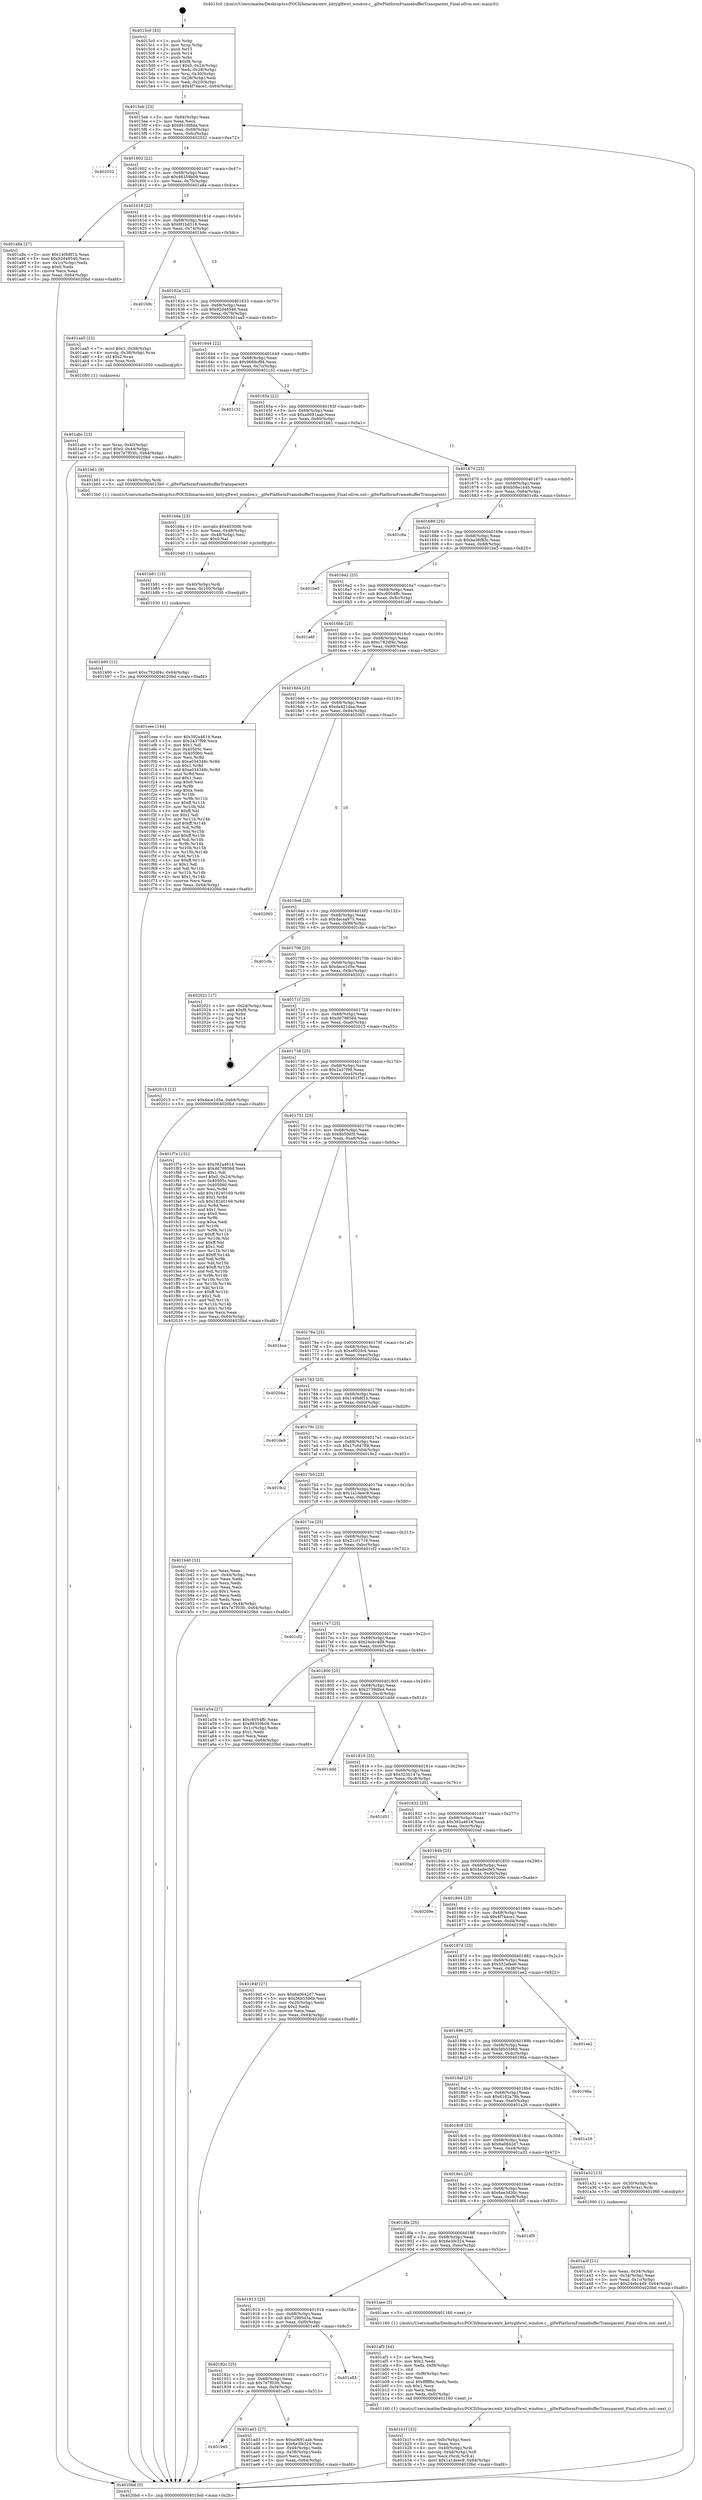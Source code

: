 digraph "0x4015c0" {
  label = "0x4015c0 (/mnt/c/Users/mathe/Desktop/tcc/POCII/binaries/extr_kittyglfwwl_window.c__glfwPlatformFramebufferTransparent_Final-ollvm.out::main(0))"
  labelloc = "t"
  node[shape=record]

  Entry [label="",width=0.3,height=0.3,shape=circle,fillcolor=black,style=filled]
  "0x4015eb" [label="{
     0x4015eb [23]\l
     | [instrs]\l
     &nbsp;&nbsp;0x4015eb \<+3\>: mov -0x64(%rbp),%eax\l
     &nbsp;&nbsp;0x4015ee \<+2\>: mov %eax,%ecx\l
     &nbsp;&nbsp;0x4015f0 \<+6\>: sub $0x841fd8da,%ecx\l
     &nbsp;&nbsp;0x4015f6 \<+3\>: mov %eax,-0x68(%rbp)\l
     &nbsp;&nbsp;0x4015f9 \<+3\>: mov %ecx,-0x6c(%rbp)\l
     &nbsp;&nbsp;0x4015fc \<+6\>: je 0000000000402032 \<main+0xa72\>\l
  }"]
  "0x402032" [label="{
     0x402032\l
  }", style=dashed]
  "0x401602" [label="{
     0x401602 [22]\l
     | [instrs]\l
     &nbsp;&nbsp;0x401602 \<+5\>: jmp 0000000000401607 \<main+0x47\>\l
     &nbsp;&nbsp;0x401607 \<+3\>: mov -0x68(%rbp),%eax\l
     &nbsp;&nbsp;0x40160a \<+5\>: sub $0x88359b09,%eax\l
     &nbsp;&nbsp;0x40160f \<+3\>: mov %eax,-0x70(%rbp)\l
     &nbsp;&nbsp;0x401612 \<+6\>: je 0000000000401a8a \<main+0x4ca\>\l
  }"]
  Exit [label="",width=0.3,height=0.3,shape=circle,fillcolor=black,style=filled,peripheries=2]
  "0x401a8a" [label="{
     0x401a8a [27]\l
     | [instrs]\l
     &nbsp;&nbsp;0x401a8a \<+5\>: mov $0x140b8f1b,%eax\l
     &nbsp;&nbsp;0x401a8f \<+5\>: mov $0x92d48546,%ecx\l
     &nbsp;&nbsp;0x401a94 \<+3\>: mov -0x1c(%rbp),%edx\l
     &nbsp;&nbsp;0x401a97 \<+3\>: cmp $0x0,%edx\l
     &nbsp;&nbsp;0x401a9a \<+3\>: cmove %ecx,%eax\l
     &nbsp;&nbsp;0x401a9d \<+3\>: mov %eax,-0x64(%rbp)\l
     &nbsp;&nbsp;0x401aa0 \<+5\>: jmp 00000000004020bd \<main+0xafd\>\l
  }"]
  "0x401618" [label="{
     0x401618 [22]\l
     | [instrs]\l
     &nbsp;&nbsp;0x401618 \<+5\>: jmp 000000000040161d \<main+0x5d\>\l
     &nbsp;&nbsp;0x40161d \<+3\>: mov -0x68(%rbp),%eax\l
     &nbsp;&nbsp;0x401620 \<+5\>: sub $0x8f1bd518,%eax\l
     &nbsp;&nbsp;0x401625 \<+3\>: mov %eax,-0x74(%rbp)\l
     &nbsp;&nbsp;0x401628 \<+6\>: je 0000000000401b9c \<main+0x5dc\>\l
  }"]
  "0x401b90" [label="{
     0x401b90 [12]\l
     | [instrs]\l
     &nbsp;&nbsp;0x401b90 \<+7\>: movl $0xc782df4c,-0x64(%rbp)\l
     &nbsp;&nbsp;0x401b97 \<+5\>: jmp 00000000004020bd \<main+0xafd\>\l
  }"]
  "0x401b9c" [label="{
     0x401b9c\l
  }", style=dashed]
  "0x40162e" [label="{
     0x40162e [22]\l
     | [instrs]\l
     &nbsp;&nbsp;0x40162e \<+5\>: jmp 0000000000401633 \<main+0x73\>\l
     &nbsp;&nbsp;0x401633 \<+3\>: mov -0x68(%rbp),%eax\l
     &nbsp;&nbsp;0x401636 \<+5\>: sub $0x92d48546,%eax\l
     &nbsp;&nbsp;0x40163b \<+3\>: mov %eax,-0x78(%rbp)\l
     &nbsp;&nbsp;0x40163e \<+6\>: je 0000000000401aa5 \<main+0x4e5\>\l
  }"]
  "0x401b81" [label="{
     0x401b81 [15]\l
     | [instrs]\l
     &nbsp;&nbsp;0x401b81 \<+4\>: mov -0x40(%rbp),%rdi\l
     &nbsp;&nbsp;0x401b85 \<+6\>: mov %eax,-0x100(%rbp)\l
     &nbsp;&nbsp;0x401b8b \<+5\>: call 0000000000401030 \<free@plt\>\l
     | [calls]\l
     &nbsp;&nbsp;0x401030 \{1\} (unknown)\l
  }"]
  "0x401aa5" [label="{
     0x401aa5 [23]\l
     | [instrs]\l
     &nbsp;&nbsp;0x401aa5 \<+7\>: movl $0x1,-0x38(%rbp)\l
     &nbsp;&nbsp;0x401aac \<+4\>: movslq -0x38(%rbp),%rax\l
     &nbsp;&nbsp;0x401ab0 \<+4\>: shl $0x2,%rax\l
     &nbsp;&nbsp;0x401ab4 \<+3\>: mov %rax,%rdi\l
     &nbsp;&nbsp;0x401ab7 \<+5\>: call 0000000000401050 \<malloc@plt\>\l
     | [calls]\l
     &nbsp;&nbsp;0x401050 \{1\} (unknown)\l
  }"]
  "0x401644" [label="{
     0x401644 [22]\l
     | [instrs]\l
     &nbsp;&nbsp;0x401644 \<+5\>: jmp 0000000000401649 \<main+0x89\>\l
     &nbsp;&nbsp;0x401649 \<+3\>: mov -0x68(%rbp),%eax\l
     &nbsp;&nbsp;0x40164c \<+5\>: sub $0x9666cf94,%eax\l
     &nbsp;&nbsp;0x401651 \<+3\>: mov %eax,-0x7c(%rbp)\l
     &nbsp;&nbsp;0x401654 \<+6\>: je 0000000000401c32 \<main+0x672\>\l
  }"]
  "0x401b6a" [label="{
     0x401b6a [23]\l
     | [instrs]\l
     &nbsp;&nbsp;0x401b6a \<+10\>: movabs $0x4030d6,%rdi\l
     &nbsp;&nbsp;0x401b74 \<+3\>: mov %eax,-0x48(%rbp)\l
     &nbsp;&nbsp;0x401b77 \<+3\>: mov -0x48(%rbp),%esi\l
     &nbsp;&nbsp;0x401b7a \<+2\>: mov $0x0,%al\l
     &nbsp;&nbsp;0x401b7c \<+5\>: call 0000000000401040 \<printf@plt\>\l
     | [calls]\l
     &nbsp;&nbsp;0x401040 \{1\} (unknown)\l
  }"]
  "0x401c32" [label="{
     0x401c32\l
  }", style=dashed]
  "0x40165a" [label="{
     0x40165a [22]\l
     | [instrs]\l
     &nbsp;&nbsp;0x40165a \<+5\>: jmp 000000000040165f \<main+0x9f\>\l
     &nbsp;&nbsp;0x40165f \<+3\>: mov -0x68(%rbp),%eax\l
     &nbsp;&nbsp;0x401662 \<+5\>: sub $0xa0691aab,%eax\l
     &nbsp;&nbsp;0x401667 \<+3\>: mov %eax,-0x80(%rbp)\l
     &nbsp;&nbsp;0x40166a \<+6\>: je 0000000000401b61 \<main+0x5a1\>\l
  }"]
  "0x401b1f" [label="{
     0x401b1f [33]\l
     | [instrs]\l
     &nbsp;&nbsp;0x401b1f \<+6\>: mov -0xfc(%rbp),%ecx\l
     &nbsp;&nbsp;0x401b25 \<+3\>: imul %eax,%ecx\l
     &nbsp;&nbsp;0x401b28 \<+4\>: mov -0x40(%rbp),%rdi\l
     &nbsp;&nbsp;0x401b2c \<+4\>: movslq -0x44(%rbp),%r8\l
     &nbsp;&nbsp;0x401b30 \<+4\>: mov %ecx,(%rdi,%r8,4)\l
     &nbsp;&nbsp;0x401b34 \<+7\>: movl $0x1a1deec9,-0x64(%rbp)\l
     &nbsp;&nbsp;0x401b3b \<+5\>: jmp 00000000004020bd \<main+0xafd\>\l
  }"]
  "0x401b61" [label="{
     0x401b61 [9]\l
     | [instrs]\l
     &nbsp;&nbsp;0x401b61 \<+4\>: mov -0x40(%rbp),%rdi\l
     &nbsp;&nbsp;0x401b65 \<+5\>: call 00000000004015b0 \<_glfwPlatformFramebufferTransparent\>\l
     | [calls]\l
     &nbsp;&nbsp;0x4015b0 \{1\} (/mnt/c/Users/mathe/Desktop/tcc/POCII/binaries/extr_kittyglfwwl_window.c__glfwPlatformFramebufferTransparent_Final-ollvm.out::_glfwPlatformFramebufferTransparent)\l
  }"]
  "0x401670" [label="{
     0x401670 [25]\l
     | [instrs]\l
     &nbsp;&nbsp;0x401670 \<+5\>: jmp 0000000000401675 \<main+0xb5\>\l
     &nbsp;&nbsp;0x401675 \<+3\>: mov -0x68(%rbp),%eax\l
     &nbsp;&nbsp;0x401678 \<+5\>: sub $0xb56e144b,%eax\l
     &nbsp;&nbsp;0x40167d \<+6\>: mov %eax,-0x84(%rbp)\l
     &nbsp;&nbsp;0x401683 \<+6\>: je 0000000000401c8a \<main+0x6ca\>\l
  }"]
  "0x401af3" [label="{
     0x401af3 [44]\l
     | [instrs]\l
     &nbsp;&nbsp;0x401af3 \<+2\>: xor %ecx,%ecx\l
     &nbsp;&nbsp;0x401af5 \<+5\>: mov $0x2,%edx\l
     &nbsp;&nbsp;0x401afa \<+6\>: mov %edx,-0xf8(%rbp)\l
     &nbsp;&nbsp;0x401b00 \<+1\>: cltd\l
     &nbsp;&nbsp;0x401b01 \<+6\>: mov -0xf8(%rbp),%esi\l
     &nbsp;&nbsp;0x401b07 \<+2\>: idiv %esi\l
     &nbsp;&nbsp;0x401b09 \<+6\>: imul $0xfffffffe,%edx,%edx\l
     &nbsp;&nbsp;0x401b0f \<+3\>: sub $0x1,%ecx\l
     &nbsp;&nbsp;0x401b12 \<+2\>: sub %ecx,%edx\l
     &nbsp;&nbsp;0x401b14 \<+6\>: mov %edx,-0xfc(%rbp)\l
     &nbsp;&nbsp;0x401b1a \<+5\>: call 0000000000401160 \<next_i\>\l
     | [calls]\l
     &nbsp;&nbsp;0x401160 \{1\} (/mnt/c/Users/mathe/Desktop/tcc/POCII/binaries/extr_kittyglfwwl_window.c__glfwPlatformFramebufferTransparent_Final-ollvm.out::next_i)\l
  }"]
  "0x401c8a" [label="{
     0x401c8a\l
  }", style=dashed]
  "0x401689" [label="{
     0x401689 [25]\l
     | [instrs]\l
     &nbsp;&nbsp;0x401689 \<+5\>: jmp 000000000040168e \<main+0xce\>\l
     &nbsp;&nbsp;0x40168e \<+3\>: mov -0x68(%rbp),%eax\l
     &nbsp;&nbsp;0x401691 \<+5\>: sub $0xba36f83c,%eax\l
     &nbsp;&nbsp;0x401696 \<+6\>: mov %eax,-0x88(%rbp)\l
     &nbsp;&nbsp;0x40169c \<+6\>: je 0000000000401be5 \<main+0x625\>\l
  }"]
  "0x401945" [label="{
     0x401945\l
  }", style=dashed]
  "0x401be5" [label="{
     0x401be5\l
  }", style=dashed]
  "0x4016a2" [label="{
     0x4016a2 [25]\l
     | [instrs]\l
     &nbsp;&nbsp;0x4016a2 \<+5\>: jmp 00000000004016a7 \<main+0xe7\>\l
     &nbsp;&nbsp;0x4016a7 \<+3\>: mov -0x68(%rbp),%eax\l
     &nbsp;&nbsp;0x4016aa \<+5\>: sub $0xc6054ffc,%eax\l
     &nbsp;&nbsp;0x4016af \<+6\>: mov %eax,-0x8c(%rbp)\l
     &nbsp;&nbsp;0x4016b5 \<+6\>: je 0000000000401a6f \<main+0x4af\>\l
  }"]
  "0x401ad3" [label="{
     0x401ad3 [27]\l
     | [instrs]\l
     &nbsp;&nbsp;0x401ad3 \<+5\>: mov $0xa0691aab,%eax\l
     &nbsp;&nbsp;0x401ad8 \<+5\>: mov $0x6e3fe324,%ecx\l
     &nbsp;&nbsp;0x401add \<+3\>: mov -0x44(%rbp),%edx\l
     &nbsp;&nbsp;0x401ae0 \<+3\>: cmp -0x38(%rbp),%edx\l
     &nbsp;&nbsp;0x401ae3 \<+3\>: cmovl %ecx,%eax\l
     &nbsp;&nbsp;0x401ae6 \<+3\>: mov %eax,-0x64(%rbp)\l
     &nbsp;&nbsp;0x401ae9 \<+5\>: jmp 00000000004020bd \<main+0xafd\>\l
  }"]
  "0x401a6f" [label="{
     0x401a6f\l
  }", style=dashed]
  "0x4016bb" [label="{
     0x4016bb [25]\l
     | [instrs]\l
     &nbsp;&nbsp;0x4016bb \<+5\>: jmp 00000000004016c0 \<main+0x100\>\l
     &nbsp;&nbsp;0x4016c0 \<+3\>: mov -0x68(%rbp),%eax\l
     &nbsp;&nbsp;0x4016c3 \<+5\>: sub $0xc782df4c,%eax\l
     &nbsp;&nbsp;0x4016c8 \<+6\>: mov %eax,-0x90(%rbp)\l
     &nbsp;&nbsp;0x4016ce \<+6\>: je 0000000000401eee \<main+0x92e\>\l
  }"]
  "0x40192c" [label="{
     0x40192c [25]\l
     | [instrs]\l
     &nbsp;&nbsp;0x40192c \<+5\>: jmp 0000000000401931 \<main+0x371\>\l
     &nbsp;&nbsp;0x401931 \<+3\>: mov -0x68(%rbp),%eax\l
     &nbsp;&nbsp;0x401934 \<+5\>: sub $0x7e7f03fc,%eax\l
     &nbsp;&nbsp;0x401939 \<+6\>: mov %eax,-0xf4(%rbp)\l
     &nbsp;&nbsp;0x40193f \<+6\>: je 0000000000401ad3 \<main+0x513\>\l
  }"]
  "0x401eee" [label="{
     0x401eee [144]\l
     | [instrs]\l
     &nbsp;&nbsp;0x401eee \<+5\>: mov $0x392a4614,%eax\l
     &nbsp;&nbsp;0x401ef3 \<+5\>: mov $0x2a37f99,%ecx\l
     &nbsp;&nbsp;0x401ef8 \<+2\>: mov $0x1,%dl\l
     &nbsp;&nbsp;0x401efa \<+7\>: mov 0x40505c,%esi\l
     &nbsp;&nbsp;0x401f01 \<+7\>: mov 0x405060,%edi\l
     &nbsp;&nbsp;0x401f08 \<+3\>: mov %esi,%r8d\l
     &nbsp;&nbsp;0x401f0b \<+7\>: sub $0xa034348c,%r8d\l
     &nbsp;&nbsp;0x401f12 \<+4\>: sub $0x1,%r8d\l
     &nbsp;&nbsp;0x401f16 \<+7\>: add $0xa034348c,%r8d\l
     &nbsp;&nbsp;0x401f1d \<+4\>: imul %r8d,%esi\l
     &nbsp;&nbsp;0x401f21 \<+3\>: and $0x1,%esi\l
     &nbsp;&nbsp;0x401f24 \<+3\>: cmp $0x0,%esi\l
     &nbsp;&nbsp;0x401f27 \<+4\>: sete %r9b\l
     &nbsp;&nbsp;0x401f2b \<+3\>: cmp $0xa,%edi\l
     &nbsp;&nbsp;0x401f2e \<+4\>: setl %r10b\l
     &nbsp;&nbsp;0x401f32 \<+3\>: mov %r9b,%r11b\l
     &nbsp;&nbsp;0x401f35 \<+4\>: xor $0xff,%r11b\l
     &nbsp;&nbsp;0x401f39 \<+3\>: mov %r10b,%bl\l
     &nbsp;&nbsp;0x401f3c \<+3\>: xor $0xff,%bl\l
     &nbsp;&nbsp;0x401f3f \<+3\>: xor $0x1,%dl\l
     &nbsp;&nbsp;0x401f42 \<+3\>: mov %r11b,%r14b\l
     &nbsp;&nbsp;0x401f45 \<+4\>: and $0xff,%r14b\l
     &nbsp;&nbsp;0x401f49 \<+3\>: and %dl,%r9b\l
     &nbsp;&nbsp;0x401f4c \<+3\>: mov %bl,%r15b\l
     &nbsp;&nbsp;0x401f4f \<+4\>: and $0xff,%r15b\l
     &nbsp;&nbsp;0x401f53 \<+3\>: and %dl,%r10b\l
     &nbsp;&nbsp;0x401f56 \<+3\>: or %r9b,%r14b\l
     &nbsp;&nbsp;0x401f59 \<+3\>: or %r10b,%r15b\l
     &nbsp;&nbsp;0x401f5c \<+3\>: xor %r15b,%r14b\l
     &nbsp;&nbsp;0x401f5f \<+3\>: or %bl,%r11b\l
     &nbsp;&nbsp;0x401f62 \<+4\>: xor $0xff,%r11b\l
     &nbsp;&nbsp;0x401f66 \<+3\>: or $0x1,%dl\l
     &nbsp;&nbsp;0x401f69 \<+3\>: and %dl,%r11b\l
     &nbsp;&nbsp;0x401f6c \<+3\>: or %r11b,%r14b\l
     &nbsp;&nbsp;0x401f6f \<+4\>: test $0x1,%r14b\l
     &nbsp;&nbsp;0x401f73 \<+3\>: cmovne %ecx,%eax\l
     &nbsp;&nbsp;0x401f76 \<+3\>: mov %eax,-0x64(%rbp)\l
     &nbsp;&nbsp;0x401f79 \<+5\>: jmp 00000000004020bd \<main+0xafd\>\l
  }"]
  "0x4016d4" [label="{
     0x4016d4 [25]\l
     | [instrs]\l
     &nbsp;&nbsp;0x4016d4 \<+5\>: jmp 00000000004016d9 \<main+0x119\>\l
     &nbsp;&nbsp;0x4016d9 \<+3\>: mov -0x68(%rbp),%eax\l
     &nbsp;&nbsp;0x4016dc \<+5\>: sub $0xda421daa,%eax\l
     &nbsp;&nbsp;0x4016e1 \<+6\>: mov %eax,-0x94(%rbp)\l
     &nbsp;&nbsp;0x4016e7 \<+6\>: je 0000000000402063 \<main+0xaa3\>\l
  }"]
  "0x401e85" [label="{
     0x401e85\l
  }", style=dashed]
  "0x402063" [label="{
     0x402063\l
  }", style=dashed]
  "0x4016ed" [label="{
     0x4016ed [25]\l
     | [instrs]\l
     &nbsp;&nbsp;0x4016ed \<+5\>: jmp 00000000004016f2 \<main+0x132\>\l
     &nbsp;&nbsp;0x4016f2 \<+3\>: mov -0x68(%rbp),%eax\l
     &nbsp;&nbsp;0x4016f5 \<+5\>: sub $0xdacaa975,%eax\l
     &nbsp;&nbsp;0x4016fa \<+6\>: mov %eax,-0x98(%rbp)\l
     &nbsp;&nbsp;0x401700 \<+6\>: je 0000000000401cfe \<main+0x73e\>\l
  }"]
  "0x401913" [label="{
     0x401913 [25]\l
     | [instrs]\l
     &nbsp;&nbsp;0x401913 \<+5\>: jmp 0000000000401918 \<main+0x358\>\l
     &nbsp;&nbsp;0x401918 \<+3\>: mov -0x68(%rbp),%eax\l
     &nbsp;&nbsp;0x40191b \<+5\>: sub $0x72995d3a,%eax\l
     &nbsp;&nbsp;0x401920 \<+6\>: mov %eax,-0xf0(%rbp)\l
     &nbsp;&nbsp;0x401926 \<+6\>: je 0000000000401e85 \<main+0x8c5\>\l
  }"]
  "0x401cfe" [label="{
     0x401cfe\l
  }", style=dashed]
  "0x401706" [label="{
     0x401706 [25]\l
     | [instrs]\l
     &nbsp;&nbsp;0x401706 \<+5\>: jmp 000000000040170b \<main+0x14b\>\l
     &nbsp;&nbsp;0x40170b \<+3\>: mov -0x68(%rbp),%eax\l
     &nbsp;&nbsp;0x40170e \<+5\>: sub $0xdace1d5e,%eax\l
     &nbsp;&nbsp;0x401713 \<+6\>: mov %eax,-0x9c(%rbp)\l
     &nbsp;&nbsp;0x401719 \<+6\>: je 0000000000402021 \<main+0xa61\>\l
  }"]
  "0x401aee" [label="{
     0x401aee [5]\l
     | [instrs]\l
     &nbsp;&nbsp;0x401aee \<+5\>: call 0000000000401160 \<next_i\>\l
     | [calls]\l
     &nbsp;&nbsp;0x401160 \{1\} (/mnt/c/Users/mathe/Desktop/tcc/POCII/binaries/extr_kittyglfwwl_window.c__glfwPlatformFramebufferTransparent_Final-ollvm.out::next_i)\l
  }"]
  "0x402021" [label="{
     0x402021 [17]\l
     | [instrs]\l
     &nbsp;&nbsp;0x402021 \<+3\>: mov -0x24(%rbp),%eax\l
     &nbsp;&nbsp;0x402024 \<+7\>: add $0xf8,%rsp\l
     &nbsp;&nbsp;0x40202b \<+1\>: pop %rbx\l
     &nbsp;&nbsp;0x40202c \<+2\>: pop %r14\l
     &nbsp;&nbsp;0x40202e \<+2\>: pop %r15\l
     &nbsp;&nbsp;0x402030 \<+1\>: pop %rbp\l
     &nbsp;&nbsp;0x402031 \<+1\>: ret\l
  }"]
  "0x40171f" [label="{
     0x40171f [25]\l
     | [instrs]\l
     &nbsp;&nbsp;0x40171f \<+5\>: jmp 0000000000401724 \<main+0x164\>\l
     &nbsp;&nbsp;0x401724 \<+3\>: mov -0x68(%rbp),%eax\l
     &nbsp;&nbsp;0x401727 \<+5\>: sub $0xdd79856d,%eax\l
     &nbsp;&nbsp;0x40172c \<+6\>: mov %eax,-0xa0(%rbp)\l
     &nbsp;&nbsp;0x401732 \<+6\>: je 0000000000402015 \<main+0xa55\>\l
  }"]
  "0x4018fa" [label="{
     0x4018fa [25]\l
     | [instrs]\l
     &nbsp;&nbsp;0x4018fa \<+5\>: jmp 00000000004018ff \<main+0x33f\>\l
     &nbsp;&nbsp;0x4018ff \<+3\>: mov -0x68(%rbp),%eax\l
     &nbsp;&nbsp;0x401902 \<+5\>: sub $0x6e3fe324,%eax\l
     &nbsp;&nbsp;0x401907 \<+6\>: mov %eax,-0xec(%rbp)\l
     &nbsp;&nbsp;0x40190d \<+6\>: je 0000000000401aee \<main+0x52e\>\l
  }"]
  "0x402015" [label="{
     0x402015 [12]\l
     | [instrs]\l
     &nbsp;&nbsp;0x402015 \<+7\>: movl $0xdace1d5e,-0x64(%rbp)\l
     &nbsp;&nbsp;0x40201c \<+5\>: jmp 00000000004020bd \<main+0xafd\>\l
  }"]
  "0x401738" [label="{
     0x401738 [25]\l
     | [instrs]\l
     &nbsp;&nbsp;0x401738 \<+5\>: jmp 000000000040173d \<main+0x17d\>\l
     &nbsp;&nbsp;0x40173d \<+3\>: mov -0x68(%rbp),%eax\l
     &nbsp;&nbsp;0x401740 \<+5\>: sub $0x2a37f99,%eax\l
     &nbsp;&nbsp;0x401745 \<+6\>: mov %eax,-0xa4(%rbp)\l
     &nbsp;&nbsp;0x40174b \<+6\>: je 0000000000401f7e \<main+0x9be\>\l
  }"]
  "0x401df5" [label="{
     0x401df5\l
  }", style=dashed]
  "0x401f7e" [label="{
     0x401f7e [151]\l
     | [instrs]\l
     &nbsp;&nbsp;0x401f7e \<+5\>: mov $0x392a4614,%eax\l
     &nbsp;&nbsp;0x401f83 \<+5\>: mov $0xdd79856d,%ecx\l
     &nbsp;&nbsp;0x401f88 \<+2\>: mov $0x1,%dl\l
     &nbsp;&nbsp;0x401f8a \<+7\>: movl $0x0,-0x24(%rbp)\l
     &nbsp;&nbsp;0x401f91 \<+7\>: mov 0x40505c,%esi\l
     &nbsp;&nbsp;0x401f98 \<+7\>: mov 0x405060,%edi\l
     &nbsp;&nbsp;0x401f9f \<+3\>: mov %esi,%r8d\l
     &nbsp;&nbsp;0x401fa2 \<+7\>: add $0x18240169,%r8d\l
     &nbsp;&nbsp;0x401fa9 \<+4\>: sub $0x1,%r8d\l
     &nbsp;&nbsp;0x401fad \<+7\>: sub $0x18240169,%r8d\l
     &nbsp;&nbsp;0x401fb4 \<+4\>: imul %r8d,%esi\l
     &nbsp;&nbsp;0x401fb8 \<+3\>: and $0x1,%esi\l
     &nbsp;&nbsp;0x401fbb \<+3\>: cmp $0x0,%esi\l
     &nbsp;&nbsp;0x401fbe \<+4\>: sete %r9b\l
     &nbsp;&nbsp;0x401fc2 \<+3\>: cmp $0xa,%edi\l
     &nbsp;&nbsp;0x401fc5 \<+4\>: setl %r10b\l
     &nbsp;&nbsp;0x401fc9 \<+3\>: mov %r9b,%r11b\l
     &nbsp;&nbsp;0x401fcc \<+4\>: xor $0xff,%r11b\l
     &nbsp;&nbsp;0x401fd0 \<+3\>: mov %r10b,%bl\l
     &nbsp;&nbsp;0x401fd3 \<+3\>: xor $0xff,%bl\l
     &nbsp;&nbsp;0x401fd6 \<+3\>: xor $0x1,%dl\l
     &nbsp;&nbsp;0x401fd9 \<+3\>: mov %r11b,%r14b\l
     &nbsp;&nbsp;0x401fdc \<+4\>: and $0xff,%r14b\l
     &nbsp;&nbsp;0x401fe0 \<+3\>: and %dl,%r9b\l
     &nbsp;&nbsp;0x401fe3 \<+3\>: mov %bl,%r15b\l
     &nbsp;&nbsp;0x401fe6 \<+4\>: and $0xff,%r15b\l
     &nbsp;&nbsp;0x401fea \<+3\>: and %dl,%r10b\l
     &nbsp;&nbsp;0x401fed \<+3\>: or %r9b,%r14b\l
     &nbsp;&nbsp;0x401ff0 \<+3\>: or %r10b,%r15b\l
     &nbsp;&nbsp;0x401ff3 \<+3\>: xor %r15b,%r14b\l
     &nbsp;&nbsp;0x401ff6 \<+3\>: or %bl,%r11b\l
     &nbsp;&nbsp;0x401ff9 \<+4\>: xor $0xff,%r11b\l
     &nbsp;&nbsp;0x401ffd \<+3\>: or $0x1,%dl\l
     &nbsp;&nbsp;0x402000 \<+3\>: and %dl,%r11b\l
     &nbsp;&nbsp;0x402003 \<+3\>: or %r11b,%r14b\l
     &nbsp;&nbsp;0x402006 \<+4\>: test $0x1,%r14b\l
     &nbsp;&nbsp;0x40200a \<+3\>: cmovne %ecx,%eax\l
     &nbsp;&nbsp;0x40200d \<+3\>: mov %eax,-0x64(%rbp)\l
     &nbsp;&nbsp;0x402010 \<+5\>: jmp 00000000004020bd \<main+0xafd\>\l
  }"]
  "0x401751" [label="{
     0x401751 [25]\l
     | [instrs]\l
     &nbsp;&nbsp;0x401751 \<+5\>: jmp 0000000000401756 \<main+0x196\>\l
     &nbsp;&nbsp;0x401756 \<+3\>: mov -0x68(%rbp),%eax\l
     &nbsp;&nbsp;0x401759 \<+5\>: sub $0x8b50d5f,%eax\l
     &nbsp;&nbsp;0x40175e \<+6\>: mov %eax,-0xa8(%rbp)\l
     &nbsp;&nbsp;0x401764 \<+6\>: je 0000000000401bca \<main+0x60a\>\l
  }"]
  "0x401abc" [label="{
     0x401abc [23]\l
     | [instrs]\l
     &nbsp;&nbsp;0x401abc \<+4\>: mov %rax,-0x40(%rbp)\l
     &nbsp;&nbsp;0x401ac0 \<+7\>: movl $0x0,-0x44(%rbp)\l
     &nbsp;&nbsp;0x401ac7 \<+7\>: movl $0x7e7f03fc,-0x64(%rbp)\l
     &nbsp;&nbsp;0x401ace \<+5\>: jmp 00000000004020bd \<main+0xafd\>\l
  }"]
  "0x401bca" [label="{
     0x401bca\l
  }", style=dashed]
  "0x40176a" [label="{
     0x40176a [25]\l
     | [instrs]\l
     &nbsp;&nbsp;0x40176a \<+5\>: jmp 000000000040176f \<main+0x1af\>\l
     &nbsp;&nbsp;0x40176f \<+3\>: mov -0x68(%rbp),%eax\l
     &nbsp;&nbsp;0x401772 \<+5\>: sub $0xe802fc4,%eax\l
     &nbsp;&nbsp;0x401777 \<+6\>: mov %eax,-0xac(%rbp)\l
     &nbsp;&nbsp;0x40177d \<+6\>: je 000000000040204a \<main+0xa8a\>\l
  }"]
  "0x401a3f" [label="{
     0x401a3f [21]\l
     | [instrs]\l
     &nbsp;&nbsp;0x401a3f \<+3\>: mov %eax,-0x34(%rbp)\l
     &nbsp;&nbsp;0x401a42 \<+3\>: mov -0x34(%rbp),%eax\l
     &nbsp;&nbsp;0x401a45 \<+3\>: mov %eax,-0x1c(%rbp)\l
     &nbsp;&nbsp;0x401a48 \<+7\>: movl $0x24ebc4d9,-0x64(%rbp)\l
     &nbsp;&nbsp;0x401a4f \<+5\>: jmp 00000000004020bd \<main+0xafd\>\l
  }"]
  "0x40204a" [label="{
     0x40204a\l
  }", style=dashed]
  "0x401783" [label="{
     0x401783 [25]\l
     | [instrs]\l
     &nbsp;&nbsp;0x401783 \<+5\>: jmp 0000000000401788 \<main+0x1c8\>\l
     &nbsp;&nbsp;0x401788 \<+3\>: mov -0x68(%rbp),%eax\l
     &nbsp;&nbsp;0x40178b \<+5\>: sub $0x140b8f1b,%eax\l
     &nbsp;&nbsp;0x401790 \<+6\>: mov %eax,-0xb0(%rbp)\l
     &nbsp;&nbsp;0x401796 \<+6\>: je 0000000000401de9 \<main+0x829\>\l
  }"]
  "0x4018e1" [label="{
     0x4018e1 [25]\l
     | [instrs]\l
     &nbsp;&nbsp;0x4018e1 \<+5\>: jmp 00000000004018e6 \<main+0x326\>\l
     &nbsp;&nbsp;0x4018e6 \<+3\>: mov -0x68(%rbp),%eax\l
     &nbsp;&nbsp;0x4018e9 \<+5\>: sub $0x6ae3d30c,%eax\l
     &nbsp;&nbsp;0x4018ee \<+6\>: mov %eax,-0xe8(%rbp)\l
     &nbsp;&nbsp;0x4018f4 \<+6\>: je 0000000000401df5 \<main+0x835\>\l
  }"]
  "0x401de9" [label="{
     0x401de9\l
  }", style=dashed]
  "0x40179c" [label="{
     0x40179c [25]\l
     | [instrs]\l
     &nbsp;&nbsp;0x40179c \<+5\>: jmp 00000000004017a1 \<main+0x1e1\>\l
     &nbsp;&nbsp;0x4017a1 \<+3\>: mov -0x68(%rbp),%eax\l
     &nbsp;&nbsp;0x4017a4 \<+5\>: sub $0x17c64789,%eax\l
     &nbsp;&nbsp;0x4017a9 \<+6\>: mov %eax,-0xb4(%rbp)\l
     &nbsp;&nbsp;0x4017af \<+6\>: je 00000000004019c2 \<main+0x402\>\l
  }"]
  "0x401a32" [label="{
     0x401a32 [13]\l
     | [instrs]\l
     &nbsp;&nbsp;0x401a32 \<+4\>: mov -0x30(%rbp),%rax\l
     &nbsp;&nbsp;0x401a36 \<+4\>: mov 0x8(%rax),%rdi\l
     &nbsp;&nbsp;0x401a3a \<+5\>: call 0000000000401060 \<atoi@plt\>\l
     | [calls]\l
     &nbsp;&nbsp;0x401060 \{1\} (unknown)\l
  }"]
  "0x4019c2" [label="{
     0x4019c2\l
  }", style=dashed]
  "0x4017b5" [label="{
     0x4017b5 [25]\l
     | [instrs]\l
     &nbsp;&nbsp;0x4017b5 \<+5\>: jmp 00000000004017ba \<main+0x1fa\>\l
     &nbsp;&nbsp;0x4017ba \<+3\>: mov -0x68(%rbp),%eax\l
     &nbsp;&nbsp;0x4017bd \<+5\>: sub $0x1a1deec9,%eax\l
     &nbsp;&nbsp;0x4017c2 \<+6\>: mov %eax,-0xb8(%rbp)\l
     &nbsp;&nbsp;0x4017c8 \<+6\>: je 0000000000401b40 \<main+0x580\>\l
  }"]
  "0x4018c8" [label="{
     0x4018c8 [25]\l
     | [instrs]\l
     &nbsp;&nbsp;0x4018c8 \<+5\>: jmp 00000000004018cd \<main+0x30d\>\l
     &nbsp;&nbsp;0x4018cd \<+3\>: mov -0x68(%rbp),%eax\l
     &nbsp;&nbsp;0x4018d0 \<+5\>: sub $0x6a0642d7,%eax\l
     &nbsp;&nbsp;0x4018d5 \<+6\>: mov %eax,-0xe4(%rbp)\l
     &nbsp;&nbsp;0x4018db \<+6\>: je 0000000000401a32 \<main+0x472\>\l
  }"]
  "0x401b40" [label="{
     0x401b40 [33]\l
     | [instrs]\l
     &nbsp;&nbsp;0x401b40 \<+2\>: xor %eax,%eax\l
     &nbsp;&nbsp;0x401b42 \<+3\>: mov -0x44(%rbp),%ecx\l
     &nbsp;&nbsp;0x401b45 \<+2\>: mov %eax,%edx\l
     &nbsp;&nbsp;0x401b47 \<+2\>: sub %ecx,%edx\l
     &nbsp;&nbsp;0x401b49 \<+2\>: mov %eax,%ecx\l
     &nbsp;&nbsp;0x401b4b \<+3\>: sub $0x1,%ecx\l
     &nbsp;&nbsp;0x401b4e \<+2\>: add %ecx,%edx\l
     &nbsp;&nbsp;0x401b50 \<+2\>: sub %edx,%eax\l
     &nbsp;&nbsp;0x401b52 \<+3\>: mov %eax,-0x44(%rbp)\l
     &nbsp;&nbsp;0x401b55 \<+7\>: movl $0x7e7f03fc,-0x64(%rbp)\l
     &nbsp;&nbsp;0x401b5c \<+5\>: jmp 00000000004020bd \<main+0xafd\>\l
  }"]
  "0x4017ce" [label="{
     0x4017ce [25]\l
     | [instrs]\l
     &nbsp;&nbsp;0x4017ce \<+5\>: jmp 00000000004017d3 \<main+0x213\>\l
     &nbsp;&nbsp;0x4017d3 \<+3\>: mov -0x68(%rbp),%eax\l
     &nbsp;&nbsp;0x4017d6 \<+5\>: sub $0x21cf1716,%eax\l
     &nbsp;&nbsp;0x4017db \<+6\>: mov %eax,-0xbc(%rbp)\l
     &nbsp;&nbsp;0x4017e1 \<+6\>: je 0000000000401cf2 \<main+0x732\>\l
  }"]
  "0x401a26" [label="{
     0x401a26\l
  }", style=dashed]
  "0x401cf2" [label="{
     0x401cf2\l
  }", style=dashed]
  "0x4017e7" [label="{
     0x4017e7 [25]\l
     | [instrs]\l
     &nbsp;&nbsp;0x4017e7 \<+5\>: jmp 00000000004017ec \<main+0x22c\>\l
     &nbsp;&nbsp;0x4017ec \<+3\>: mov -0x68(%rbp),%eax\l
     &nbsp;&nbsp;0x4017ef \<+5\>: sub $0x24ebc4d9,%eax\l
     &nbsp;&nbsp;0x4017f4 \<+6\>: mov %eax,-0xc0(%rbp)\l
     &nbsp;&nbsp;0x4017fa \<+6\>: je 0000000000401a54 \<main+0x494\>\l
  }"]
  "0x4018af" [label="{
     0x4018af [25]\l
     | [instrs]\l
     &nbsp;&nbsp;0x4018af \<+5\>: jmp 00000000004018b4 \<main+0x2f4\>\l
     &nbsp;&nbsp;0x4018b4 \<+3\>: mov -0x68(%rbp),%eax\l
     &nbsp;&nbsp;0x4018b7 \<+5\>: sub $0x6182a79b,%eax\l
     &nbsp;&nbsp;0x4018bc \<+6\>: mov %eax,-0xe0(%rbp)\l
     &nbsp;&nbsp;0x4018c2 \<+6\>: je 0000000000401a26 \<main+0x466\>\l
  }"]
  "0x401a54" [label="{
     0x401a54 [27]\l
     | [instrs]\l
     &nbsp;&nbsp;0x401a54 \<+5\>: mov $0xc6054ffc,%eax\l
     &nbsp;&nbsp;0x401a59 \<+5\>: mov $0x88359b09,%ecx\l
     &nbsp;&nbsp;0x401a5e \<+3\>: mov -0x1c(%rbp),%edx\l
     &nbsp;&nbsp;0x401a61 \<+3\>: cmp $0x1,%edx\l
     &nbsp;&nbsp;0x401a64 \<+3\>: cmovl %ecx,%eax\l
     &nbsp;&nbsp;0x401a67 \<+3\>: mov %eax,-0x64(%rbp)\l
     &nbsp;&nbsp;0x401a6a \<+5\>: jmp 00000000004020bd \<main+0xafd\>\l
  }"]
  "0x401800" [label="{
     0x401800 [25]\l
     | [instrs]\l
     &nbsp;&nbsp;0x401800 \<+5\>: jmp 0000000000401805 \<main+0x245\>\l
     &nbsp;&nbsp;0x401805 \<+3\>: mov -0x68(%rbp),%eax\l
     &nbsp;&nbsp;0x401808 \<+5\>: sub $0x2739dfed,%eax\l
     &nbsp;&nbsp;0x40180d \<+6\>: mov %eax,-0xc4(%rbp)\l
     &nbsp;&nbsp;0x401813 \<+6\>: je 0000000000401ddd \<main+0x81d\>\l
  }"]
  "0x40196a" [label="{
     0x40196a\l
  }", style=dashed]
  "0x401ddd" [label="{
     0x401ddd\l
  }", style=dashed]
  "0x401819" [label="{
     0x401819 [25]\l
     | [instrs]\l
     &nbsp;&nbsp;0x401819 \<+5\>: jmp 000000000040181e \<main+0x25e\>\l
     &nbsp;&nbsp;0x40181e \<+3\>: mov -0x68(%rbp),%eax\l
     &nbsp;&nbsp;0x401821 \<+5\>: sub $0x323b147a,%eax\l
     &nbsp;&nbsp;0x401826 \<+6\>: mov %eax,-0xc8(%rbp)\l
     &nbsp;&nbsp;0x40182c \<+6\>: je 0000000000401d51 \<main+0x791\>\l
  }"]
  "0x401896" [label="{
     0x401896 [25]\l
     | [instrs]\l
     &nbsp;&nbsp;0x401896 \<+5\>: jmp 000000000040189b \<main+0x2db\>\l
     &nbsp;&nbsp;0x40189b \<+3\>: mov -0x68(%rbp),%eax\l
     &nbsp;&nbsp;0x40189e \<+5\>: sub $0x56b5586b,%eax\l
     &nbsp;&nbsp;0x4018a3 \<+6\>: mov %eax,-0xdc(%rbp)\l
     &nbsp;&nbsp;0x4018a9 \<+6\>: je 000000000040196a \<main+0x3aa\>\l
  }"]
  "0x401d51" [label="{
     0x401d51\l
  }", style=dashed]
  "0x401832" [label="{
     0x401832 [25]\l
     | [instrs]\l
     &nbsp;&nbsp;0x401832 \<+5\>: jmp 0000000000401837 \<main+0x277\>\l
     &nbsp;&nbsp;0x401837 \<+3\>: mov -0x68(%rbp),%eax\l
     &nbsp;&nbsp;0x40183a \<+5\>: sub $0x392a4614,%eax\l
     &nbsp;&nbsp;0x40183f \<+6\>: mov %eax,-0xcc(%rbp)\l
     &nbsp;&nbsp;0x401845 \<+6\>: je 00000000004020af \<main+0xaef\>\l
  }"]
  "0x401ee2" [label="{
     0x401ee2\l
  }", style=dashed]
  "0x4020af" [label="{
     0x4020af\l
  }", style=dashed]
  "0x40184b" [label="{
     0x40184b [25]\l
     | [instrs]\l
     &nbsp;&nbsp;0x40184b \<+5\>: jmp 0000000000401850 \<main+0x290\>\l
     &nbsp;&nbsp;0x401850 \<+3\>: mov -0x68(%rbp),%eax\l
     &nbsp;&nbsp;0x401853 \<+5\>: sub $0x4adecfe5,%eax\l
     &nbsp;&nbsp;0x401858 \<+6\>: mov %eax,-0xd0(%rbp)\l
     &nbsp;&nbsp;0x40185e \<+6\>: je 000000000040209e \<main+0xade\>\l
  }"]
  "0x4015c0" [label="{
     0x4015c0 [43]\l
     | [instrs]\l
     &nbsp;&nbsp;0x4015c0 \<+1\>: push %rbp\l
     &nbsp;&nbsp;0x4015c1 \<+3\>: mov %rsp,%rbp\l
     &nbsp;&nbsp;0x4015c4 \<+2\>: push %r15\l
     &nbsp;&nbsp;0x4015c6 \<+2\>: push %r14\l
     &nbsp;&nbsp;0x4015c8 \<+1\>: push %rbx\l
     &nbsp;&nbsp;0x4015c9 \<+7\>: sub $0xf8,%rsp\l
     &nbsp;&nbsp;0x4015d0 \<+7\>: movl $0x0,-0x24(%rbp)\l
     &nbsp;&nbsp;0x4015d7 \<+3\>: mov %edi,-0x28(%rbp)\l
     &nbsp;&nbsp;0x4015da \<+4\>: mov %rsi,-0x30(%rbp)\l
     &nbsp;&nbsp;0x4015de \<+3\>: mov -0x28(%rbp),%edi\l
     &nbsp;&nbsp;0x4015e1 \<+3\>: mov %edi,-0x20(%rbp)\l
     &nbsp;&nbsp;0x4015e4 \<+7\>: movl $0x4f74ace1,-0x64(%rbp)\l
  }"]
  "0x40209e" [label="{
     0x40209e\l
  }", style=dashed]
  "0x401864" [label="{
     0x401864 [25]\l
     | [instrs]\l
     &nbsp;&nbsp;0x401864 \<+5\>: jmp 0000000000401869 \<main+0x2a9\>\l
     &nbsp;&nbsp;0x401869 \<+3\>: mov -0x68(%rbp),%eax\l
     &nbsp;&nbsp;0x40186c \<+5\>: sub $0x4f74ace1,%eax\l
     &nbsp;&nbsp;0x401871 \<+6\>: mov %eax,-0xd4(%rbp)\l
     &nbsp;&nbsp;0x401877 \<+6\>: je 000000000040194f \<main+0x38f\>\l
  }"]
  "0x4020bd" [label="{
     0x4020bd [5]\l
     | [instrs]\l
     &nbsp;&nbsp;0x4020bd \<+5\>: jmp 00000000004015eb \<main+0x2b\>\l
  }"]
  "0x40194f" [label="{
     0x40194f [27]\l
     | [instrs]\l
     &nbsp;&nbsp;0x40194f \<+5\>: mov $0x6a0642d7,%eax\l
     &nbsp;&nbsp;0x401954 \<+5\>: mov $0x56b5586b,%ecx\l
     &nbsp;&nbsp;0x401959 \<+3\>: mov -0x20(%rbp),%edx\l
     &nbsp;&nbsp;0x40195c \<+3\>: cmp $0x2,%edx\l
     &nbsp;&nbsp;0x40195f \<+3\>: cmovne %ecx,%eax\l
     &nbsp;&nbsp;0x401962 \<+3\>: mov %eax,-0x64(%rbp)\l
     &nbsp;&nbsp;0x401965 \<+5\>: jmp 00000000004020bd \<main+0xafd\>\l
  }"]
  "0x40187d" [label="{
     0x40187d [25]\l
     | [instrs]\l
     &nbsp;&nbsp;0x40187d \<+5\>: jmp 0000000000401882 \<main+0x2c2\>\l
     &nbsp;&nbsp;0x401882 \<+3\>: mov -0x68(%rbp),%eax\l
     &nbsp;&nbsp;0x401885 \<+5\>: sub $0x552efee6,%eax\l
     &nbsp;&nbsp;0x40188a \<+6\>: mov %eax,-0xd8(%rbp)\l
     &nbsp;&nbsp;0x401890 \<+6\>: je 0000000000401ee2 \<main+0x922\>\l
  }"]
  Entry -> "0x4015c0" [label=" 1"]
  "0x4015eb" -> "0x402032" [label=" 0"]
  "0x4015eb" -> "0x401602" [label=" 14"]
  "0x402021" -> Exit [label=" 1"]
  "0x401602" -> "0x401a8a" [label=" 1"]
  "0x401602" -> "0x401618" [label=" 13"]
  "0x402015" -> "0x4020bd" [label=" 1"]
  "0x401618" -> "0x401b9c" [label=" 0"]
  "0x401618" -> "0x40162e" [label=" 13"]
  "0x401f7e" -> "0x4020bd" [label=" 1"]
  "0x40162e" -> "0x401aa5" [label=" 1"]
  "0x40162e" -> "0x401644" [label=" 12"]
  "0x401eee" -> "0x4020bd" [label=" 1"]
  "0x401644" -> "0x401c32" [label=" 0"]
  "0x401644" -> "0x40165a" [label=" 12"]
  "0x401b90" -> "0x4020bd" [label=" 1"]
  "0x40165a" -> "0x401b61" [label=" 1"]
  "0x40165a" -> "0x401670" [label=" 11"]
  "0x401b81" -> "0x401b90" [label=" 1"]
  "0x401670" -> "0x401c8a" [label=" 0"]
  "0x401670" -> "0x401689" [label=" 11"]
  "0x401b6a" -> "0x401b81" [label=" 1"]
  "0x401689" -> "0x401be5" [label=" 0"]
  "0x401689" -> "0x4016a2" [label=" 11"]
  "0x401b61" -> "0x401b6a" [label=" 1"]
  "0x4016a2" -> "0x401a6f" [label=" 0"]
  "0x4016a2" -> "0x4016bb" [label=" 11"]
  "0x401b40" -> "0x4020bd" [label=" 1"]
  "0x4016bb" -> "0x401eee" [label=" 1"]
  "0x4016bb" -> "0x4016d4" [label=" 10"]
  "0x401af3" -> "0x401b1f" [label=" 1"]
  "0x4016d4" -> "0x402063" [label=" 0"]
  "0x4016d4" -> "0x4016ed" [label=" 10"]
  "0x401aee" -> "0x401af3" [label=" 1"]
  "0x4016ed" -> "0x401cfe" [label=" 0"]
  "0x4016ed" -> "0x401706" [label=" 10"]
  "0x40192c" -> "0x401945" [label=" 0"]
  "0x401706" -> "0x402021" [label=" 1"]
  "0x401706" -> "0x40171f" [label=" 9"]
  "0x40192c" -> "0x401ad3" [label=" 2"]
  "0x40171f" -> "0x402015" [label=" 1"]
  "0x40171f" -> "0x401738" [label=" 8"]
  "0x401913" -> "0x40192c" [label=" 2"]
  "0x401738" -> "0x401f7e" [label=" 1"]
  "0x401738" -> "0x401751" [label=" 7"]
  "0x401913" -> "0x401e85" [label=" 0"]
  "0x401751" -> "0x401bca" [label=" 0"]
  "0x401751" -> "0x40176a" [label=" 7"]
  "0x4018fa" -> "0x401913" [label=" 2"]
  "0x40176a" -> "0x40204a" [label=" 0"]
  "0x40176a" -> "0x401783" [label=" 7"]
  "0x4018fa" -> "0x401aee" [label=" 1"]
  "0x401783" -> "0x401de9" [label=" 0"]
  "0x401783" -> "0x40179c" [label=" 7"]
  "0x401b1f" -> "0x4020bd" [label=" 1"]
  "0x40179c" -> "0x4019c2" [label=" 0"]
  "0x40179c" -> "0x4017b5" [label=" 7"]
  "0x4018e1" -> "0x4018fa" [label=" 3"]
  "0x4017b5" -> "0x401b40" [label=" 1"]
  "0x4017b5" -> "0x4017ce" [label=" 6"]
  "0x401ad3" -> "0x4020bd" [label=" 2"]
  "0x4017ce" -> "0x401cf2" [label=" 0"]
  "0x4017ce" -> "0x4017e7" [label=" 6"]
  "0x401abc" -> "0x4020bd" [label=" 1"]
  "0x4017e7" -> "0x401a54" [label=" 1"]
  "0x4017e7" -> "0x401800" [label=" 5"]
  "0x401a8a" -> "0x4020bd" [label=" 1"]
  "0x401800" -> "0x401ddd" [label=" 0"]
  "0x401800" -> "0x401819" [label=" 5"]
  "0x401a54" -> "0x4020bd" [label=" 1"]
  "0x401819" -> "0x401d51" [label=" 0"]
  "0x401819" -> "0x401832" [label=" 5"]
  "0x401a32" -> "0x401a3f" [label=" 1"]
  "0x401832" -> "0x4020af" [label=" 0"]
  "0x401832" -> "0x40184b" [label=" 5"]
  "0x4018c8" -> "0x4018e1" [label=" 3"]
  "0x40184b" -> "0x40209e" [label=" 0"]
  "0x40184b" -> "0x401864" [label=" 5"]
  "0x4018e1" -> "0x401df5" [label=" 0"]
  "0x401864" -> "0x40194f" [label=" 1"]
  "0x401864" -> "0x40187d" [label=" 4"]
  "0x40194f" -> "0x4020bd" [label=" 1"]
  "0x4015c0" -> "0x4015eb" [label=" 1"]
  "0x4020bd" -> "0x4015eb" [label=" 13"]
  "0x4018c8" -> "0x401a32" [label=" 1"]
  "0x40187d" -> "0x401ee2" [label=" 0"]
  "0x40187d" -> "0x401896" [label=" 4"]
  "0x401a3f" -> "0x4020bd" [label=" 1"]
  "0x401896" -> "0x40196a" [label=" 0"]
  "0x401896" -> "0x4018af" [label=" 4"]
  "0x401aa5" -> "0x401abc" [label=" 1"]
  "0x4018af" -> "0x401a26" [label=" 0"]
  "0x4018af" -> "0x4018c8" [label=" 4"]
}
